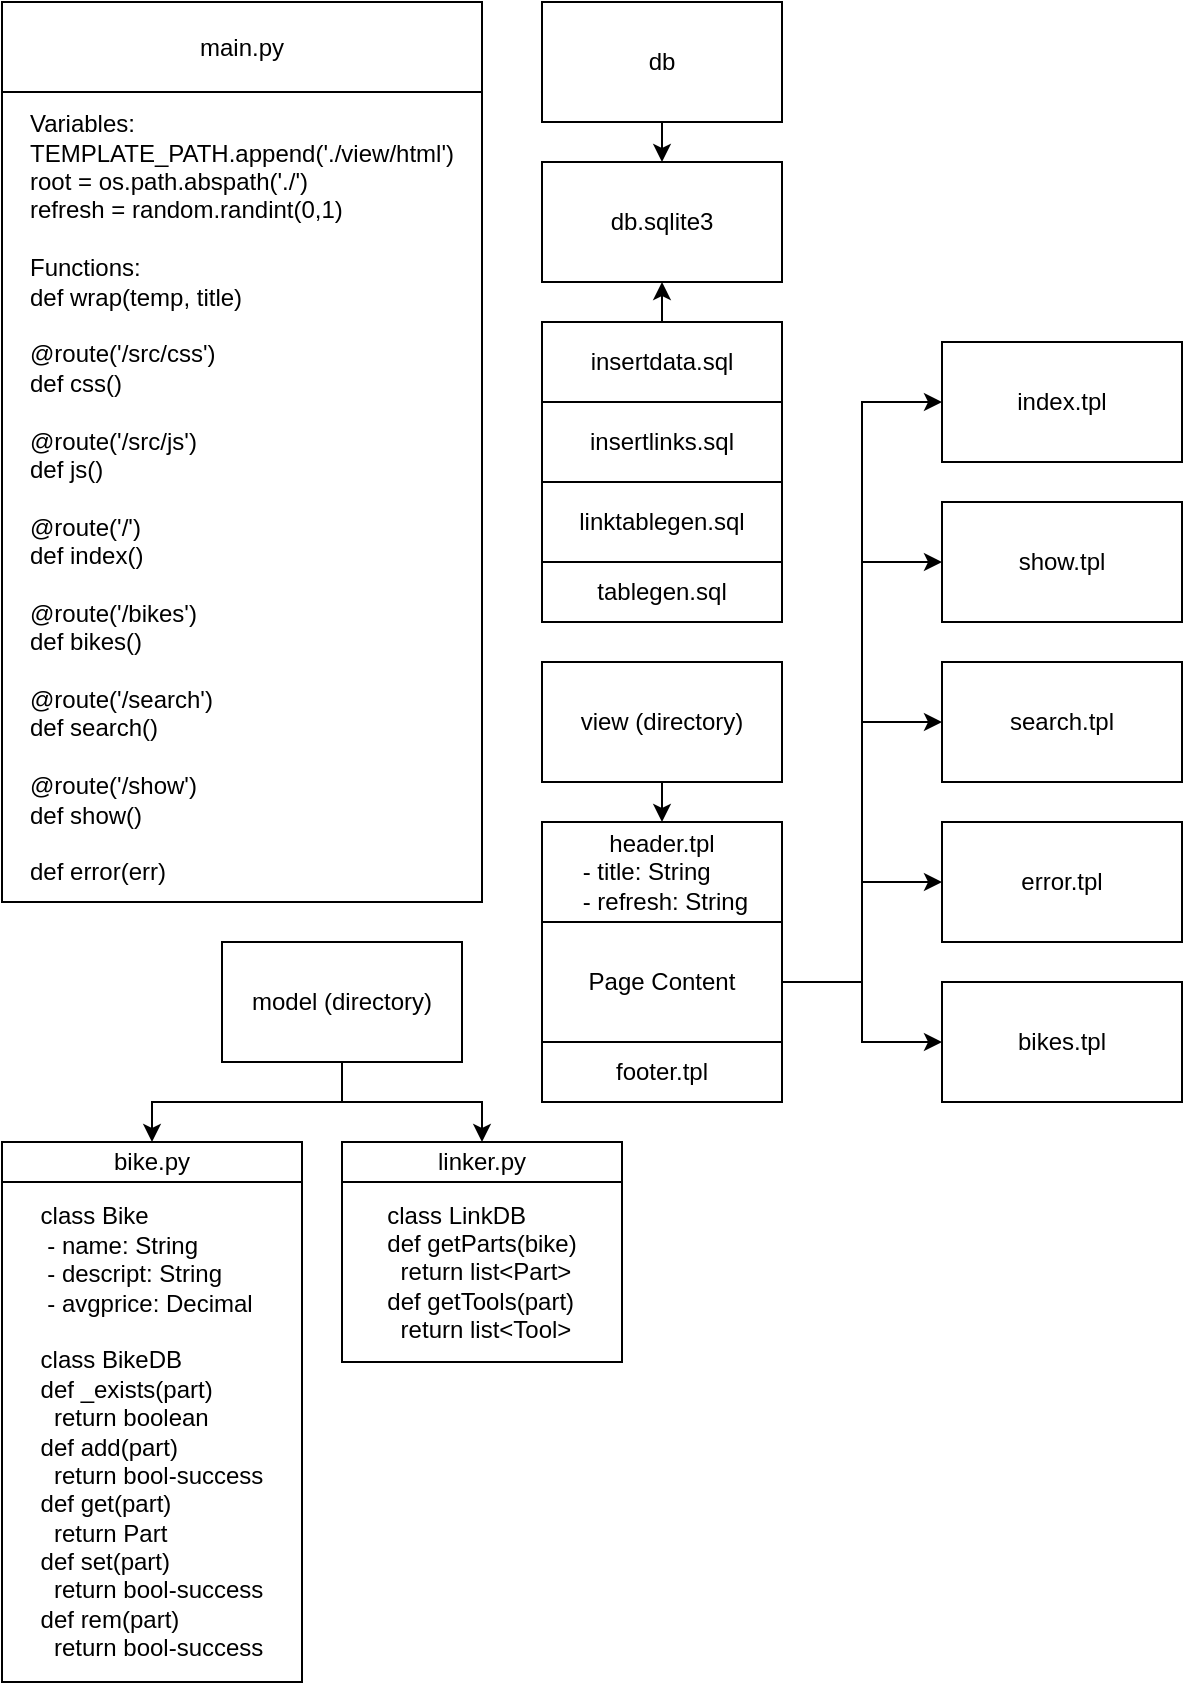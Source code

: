<mxfile version="10.6.0" type="github"><diagram id="kh60XYbG8YRJLqXN85FN" name="Page-1"><mxGraphModel dx="990" dy="464" grid="1" gridSize="10" guides="1" tooltips="1" connect="1" arrows="1" fold="1" page="1" pageScale="1" pageWidth="850" pageHeight="1100" math="0" shadow="0"><root><mxCell id="0"/><mxCell id="1" parent="0"/><mxCell id="qOGZ_R9-fo6YEfA-nxdU-1" value="main.py" style="rounded=0;whiteSpace=wrap;html=1;" vertex="1" parent="1"><mxGeometry x="20" y="20" width="240" height="45" as="geometry"/></mxCell><mxCell id="qOGZ_R9-fo6YEfA-nxdU-2" value="db.sqlite3" style="rounded=0;whiteSpace=wrap;html=1;" vertex="1" parent="1"><mxGeometry x="290" y="100" width="120" height="60" as="geometry"/></mxCell><mxCell id="qOGZ_R9-fo6YEfA-nxdU-6" style="edgeStyle=orthogonalEdgeStyle;rounded=0;orthogonalLoop=1;jettySize=auto;html=1;exitX=0.5;exitY=1;exitDx=0;exitDy=0;entryX=0.5;entryY=0;entryDx=0;entryDy=0;" edge="1" parent="1" source="qOGZ_R9-fo6YEfA-nxdU-7" target="qOGZ_R9-fo6YEfA-nxdU-40"><mxGeometry relative="1" as="geometry"/></mxCell><mxCell id="qOGZ_R9-fo6YEfA-nxdU-45" style="edgeStyle=orthogonalEdgeStyle;rounded=0;orthogonalLoop=1;jettySize=auto;html=1;exitX=0.5;exitY=1;exitDx=0;exitDy=0;" edge="1" parent="1" source="qOGZ_R9-fo6YEfA-nxdU-7" target="qOGZ_R9-fo6YEfA-nxdU-25"><mxGeometry relative="1" as="geometry"/></mxCell><mxCell id="qOGZ_R9-fo6YEfA-nxdU-7" value="model (directory)" style="rounded=0;whiteSpace=wrap;html=1;" vertex="1" parent="1"><mxGeometry x="130" y="490" width="120" height="60" as="geometry"/></mxCell><mxCell id="qOGZ_R9-fo6YEfA-nxdU-8" style="edgeStyle=orthogonalEdgeStyle;rounded=0;orthogonalLoop=1;jettySize=auto;html=1;exitX=0.5;exitY=1;exitDx=0;exitDy=0;entryX=0.5;entryY=0;entryDx=0;entryDy=0;" edge="1" parent="1" source="qOGZ_R9-fo6YEfA-nxdU-9" target="qOGZ_R9-fo6YEfA-nxdU-2"><mxGeometry relative="1" as="geometry"/></mxCell><mxCell id="qOGZ_R9-fo6YEfA-nxdU-9" value="db" style="rounded=0;whiteSpace=wrap;html=1;" vertex="1" parent="1"><mxGeometry x="290" y="20" width="120" height="60" as="geometry"/></mxCell><mxCell id="qOGZ_R9-fo6YEfA-nxdU-10" style="edgeStyle=orthogonalEdgeStyle;rounded=0;orthogonalLoop=1;jettySize=auto;html=1;exitX=0.5;exitY=1;exitDx=0;exitDy=0;entryX=0.5;entryY=0;entryDx=0;entryDy=0;" edge="1" parent="1" source="qOGZ_R9-fo6YEfA-nxdU-11" target="qOGZ_R9-fo6YEfA-nxdU-17"><mxGeometry relative="1" as="geometry"/></mxCell><mxCell id="qOGZ_R9-fo6YEfA-nxdU-11" value="view (directory)" style="rounded=0;whiteSpace=wrap;html=1;" vertex="1" parent="1"><mxGeometry x="290" y="350" width="120" height="60" as="geometry"/></mxCell><mxCell id="qOGZ_R9-fo6YEfA-nxdU-12" style="edgeStyle=orthogonalEdgeStyle;rounded=0;orthogonalLoop=1;jettySize=auto;html=1;exitX=0.5;exitY=0;exitDx=0;exitDy=0;entryX=0.5;entryY=1;entryDx=0;entryDy=0;" edge="1" parent="1" source="qOGZ_R9-fo6YEfA-nxdU-13" target="qOGZ_R9-fo6YEfA-nxdU-2"><mxGeometry relative="1" as="geometry"/></mxCell><mxCell id="qOGZ_R9-fo6YEfA-nxdU-13" value="insertdata.sql" style="rounded=0;whiteSpace=wrap;html=1;" vertex="1" parent="1"><mxGeometry x="290" y="180" width="120" height="40" as="geometry"/></mxCell><mxCell id="qOGZ_R9-fo6YEfA-nxdU-14" value="insertlinks.sql" style="rounded=0;whiteSpace=wrap;html=1;" vertex="1" parent="1"><mxGeometry x="290" y="220" width="120" height="40" as="geometry"/></mxCell><mxCell id="qOGZ_R9-fo6YEfA-nxdU-15" value="linktablegen.sql" style="rounded=0;whiteSpace=wrap;html=1;" vertex="1" parent="1"><mxGeometry x="290" y="260" width="120" height="40" as="geometry"/></mxCell><mxCell id="qOGZ_R9-fo6YEfA-nxdU-16" value="tablegen.sql" style="rounded=0;whiteSpace=wrap;html=1;" vertex="1" parent="1"><mxGeometry x="290" y="300" width="120" height="30" as="geometry"/></mxCell><mxCell id="qOGZ_R9-fo6YEfA-nxdU-17" value="header.tpl&lt;br&gt;&lt;div style=&quot;text-align: left&quot;&gt;&lt;span&gt;&amp;nbsp;- title: String&lt;/span&gt;&lt;/div&gt;&lt;div style=&quot;text-align: left&quot;&gt;&lt;span&gt;&amp;nbsp;- refresh: String&lt;/span&gt;&lt;/div&gt;" style="rounded=0;whiteSpace=wrap;html=1;" vertex="1" parent="1"><mxGeometry x="290" y="430" width="120" height="50" as="geometry"/></mxCell><mxCell id="qOGZ_R9-fo6YEfA-nxdU-18" value="show.tpl" style="rounded=0;whiteSpace=wrap;html=1;" vertex="1" parent="1"><mxGeometry x="490" y="270" width="120" height="60" as="geometry"/></mxCell><mxCell id="qOGZ_R9-fo6YEfA-nxdU-19" value="search.tpl" style="rounded=0;whiteSpace=wrap;html=1;" vertex="1" parent="1"><mxGeometry x="490" y="350" width="120" height="60" as="geometry"/></mxCell><mxCell id="qOGZ_R9-fo6YEfA-nxdU-22" value="&lt;div style=&quot;text-align: left&quot;&gt;Variables:&lt;/div&gt;&lt;div style=&quot;text-align: left&quot;&gt;TEMPLATE_PATH.append('./view/html')&lt;/div&gt;&lt;div style=&quot;text-align: left&quot;&gt;root = os.path.abspath('./')&lt;/div&gt;&lt;div style=&quot;text-align: left&quot;&gt;refresh = random.randint(0,1)&lt;/div&gt;&lt;div style=&quot;text-align: left&quot;&gt;&lt;br&gt;&lt;/div&gt;&lt;div style=&quot;text-align: left&quot;&gt;Functions:&lt;/div&gt;&lt;div style=&quot;text-align: left&quot;&gt;&lt;div&gt;def wrap(temp, title)&lt;/div&gt;&lt;div&gt;&lt;br&gt;&lt;/div&gt;&lt;div&gt;@route('/src/css')&lt;/div&gt;&lt;div&gt;def css()&lt;/div&gt;&lt;div&gt;&lt;br&gt;&lt;/div&gt;&lt;div&gt;@route('/src/js')&lt;/div&gt;&lt;div&gt;def js()&lt;/div&gt;&lt;div&gt;&lt;br&gt;&lt;/div&gt;&lt;div&gt;@route('/')&lt;/div&gt;&lt;div&gt;def index()&lt;/div&gt;&lt;div&gt;&lt;br&gt;&lt;/div&gt;&lt;div&gt;@route('/bikes')&lt;/div&gt;&lt;div&gt;def bikes()&lt;/div&gt;&lt;div&gt;&lt;br&gt;&lt;/div&gt;&lt;div&gt;@route('/search')&lt;/div&gt;&lt;div&gt;def search()&lt;/div&gt;&lt;div&gt;&lt;br&gt;&lt;/div&gt;&lt;div&gt;@route('/show')&lt;/div&gt;&lt;div&gt;def show()&lt;/div&gt;&lt;div&gt;&lt;br&gt;&lt;/div&gt;&lt;div&gt;def error(err)&lt;/div&gt;&lt;/div&gt;" style="rounded=0;whiteSpace=wrap;html=1;" vertex="1" parent="1"><mxGeometry x="20" y="65" width="240" height="405" as="geometry"/></mxCell><mxCell id="qOGZ_R9-fo6YEfA-nxdU-25" value="bike.py&lt;br&gt;" style="rounded=0;whiteSpace=wrap;html=1;" vertex="1" parent="1"><mxGeometry x="20" y="590" width="150" height="20" as="geometry"/></mxCell><mxCell id="qOGZ_R9-fo6YEfA-nxdU-28" value="&lt;div style=&quot;text-align: left&quot;&gt;&lt;br&gt;&lt;/div&gt;&lt;div style=&quot;text-align: left&quot;&gt;class Bike&lt;/div&gt;&lt;div&gt;&lt;div style=&quot;text-align: left&quot;&gt;&amp;nbsp;- name: String&lt;/div&gt;&lt;div style=&quot;text-align: left&quot;&gt;&amp;nbsp;- descript: String&lt;/div&gt;&lt;div style=&quot;text-align: left&quot;&gt;&amp;nbsp;- avgprice: Decimal&lt;/div&gt;&lt;/div&gt;&lt;div&gt;&lt;div&gt;&lt;div style=&quot;text-align: left&quot;&gt;&lt;br&gt;&lt;/div&gt;&lt;div style=&quot;text-align: left&quot;&gt;class BikeDB&lt;/div&gt;&lt;div&gt;&lt;div style=&quot;text-align: left&quot;&gt;def _exists(part)&lt;/div&gt;&lt;div style=&quot;text-align: left&quot;&gt;&amp;nbsp; return boolean&lt;/div&gt;&lt;div style=&quot;text-align: left&quot;&gt;def add(part)&lt;/div&gt;&lt;div style=&quot;text-align: left&quot;&gt;&amp;nbsp; return bool-success&lt;/div&gt;&lt;div style=&quot;text-align: left&quot;&gt;def get(part)&lt;/div&gt;&lt;div style=&quot;text-align: left&quot;&gt;&amp;nbsp; return Part&lt;/div&gt;&lt;div style=&quot;text-align: left&quot;&gt;def set(part)&lt;/div&gt;&lt;div style=&quot;text-align: left&quot;&gt;&amp;nbsp; return bool-success&lt;/div&gt;&lt;div style=&quot;text-align: left&quot;&gt;def rem(part)&lt;/div&gt;&lt;div style=&quot;text-align: left&quot;&gt;&amp;nbsp; return bool-success&lt;/div&gt;&lt;/div&gt;&lt;/div&gt;&lt;/div&gt;&lt;div style=&quot;text-align: left&quot;&gt;&lt;br&gt;&lt;/div&gt;" style="rounded=0;whiteSpace=wrap;html=1;" vertex="1" parent="1"><mxGeometry x="20" y="610" width="150" height="250" as="geometry"/></mxCell><mxCell id="qOGZ_R9-fo6YEfA-nxdU-29" value="footer.tpl" style="rounded=0;whiteSpace=wrap;html=1;" vertex="1" parent="1"><mxGeometry x="290" y="540" width="120" height="30" as="geometry"/></mxCell><mxCell id="qOGZ_R9-fo6YEfA-nxdU-30" style="edgeStyle=orthogonalEdgeStyle;rounded=0;orthogonalLoop=1;jettySize=auto;html=1;exitX=1;exitY=0.5;exitDx=0;exitDy=0;entryX=0;entryY=0.5;entryDx=0;entryDy=0;" edge="1" parent="1" source="qOGZ_R9-fo6YEfA-nxdU-38" target="qOGZ_R9-fo6YEfA-nxdU-39"><mxGeometry relative="1" as="geometry"/></mxCell><mxCell id="qOGZ_R9-fo6YEfA-nxdU-31" style="edgeStyle=orthogonalEdgeStyle;rounded=0;orthogonalLoop=1;jettySize=auto;html=1;exitX=1;exitY=0.5;exitDx=0;exitDy=0;entryX=0;entryY=0.5;entryDx=0;entryDy=0;" edge="1" parent="1" source="qOGZ_R9-fo6YEfA-nxdU-38" target="qOGZ_R9-fo6YEfA-nxdU-18"><mxGeometry relative="1" as="geometry"/></mxCell><mxCell id="qOGZ_R9-fo6YEfA-nxdU-32" style="edgeStyle=orthogonalEdgeStyle;rounded=0;orthogonalLoop=1;jettySize=auto;html=1;exitX=1;exitY=0.5;exitDx=0;exitDy=0;entryX=0;entryY=0.5;entryDx=0;entryDy=0;" edge="1" parent="1" source="qOGZ_R9-fo6YEfA-nxdU-38" target="qOGZ_R9-fo6YEfA-nxdU-19"><mxGeometry relative="1" as="geometry"/></mxCell><mxCell id="qOGZ_R9-fo6YEfA-nxdU-35" style="edgeStyle=orthogonalEdgeStyle;rounded=0;orthogonalLoop=1;jettySize=auto;html=1;exitX=1;exitY=0.5;exitDx=0;exitDy=0;" edge="1" parent="1" source="qOGZ_R9-fo6YEfA-nxdU-38" target="qOGZ_R9-fo6YEfA-nxdU-42"><mxGeometry relative="1" as="geometry"/></mxCell><mxCell id="qOGZ_R9-fo6YEfA-nxdU-36" style="edgeStyle=orthogonalEdgeStyle;rounded=0;orthogonalLoop=1;jettySize=auto;html=1;exitX=1;exitY=0.5;exitDx=0;exitDy=0;entryX=0;entryY=0.5;entryDx=0;entryDy=0;" edge="1" parent="1" source="qOGZ_R9-fo6YEfA-nxdU-38" target="qOGZ_R9-fo6YEfA-nxdU-43"><mxGeometry relative="1" as="geometry"/></mxCell><mxCell id="qOGZ_R9-fo6YEfA-nxdU-38" value="Page Content" style="rounded=0;whiteSpace=wrap;html=1;" vertex="1" parent="1"><mxGeometry x="290" y="480" width="120" height="60" as="geometry"/></mxCell><mxCell id="qOGZ_R9-fo6YEfA-nxdU-39" value="index.tpl" style="rounded=0;whiteSpace=wrap;html=1;" vertex="1" parent="1"><mxGeometry x="490" y="190" width="120" height="60" as="geometry"/></mxCell><mxCell id="qOGZ_R9-fo6YEfA-nxdU-40" value="linker.py&lt;br&gt;" style="rounded=0;whiteSpace=wrap;html=1;" vertex="1" parent="1"><mxGeometry x="190" y="590" width="140" height="20" as="geometry"/></mxCell><mxCell id="qOGZ_R9-fo6YEfA-nxdU-41" value="&lt;div style=&quot;text-align: left&quot;&gt;class LinkDB&lt;/div&gt;&lt;div style=&quot;text-align: left&quot;&gt;def getParts(bike)&lt;/div&gt;&lt;div style=&quot;text-align: left&quot;&gt;&amp;nbsp; return list&amp;lt;Part&amp;gt;&lt;/div&gt;&lt;div style=&quot;text-align: left&quot;&gt;def getTools(part)&lt;/div&gt;&lt;div style=&quot;text-align: left&quot;&gt;&amp;nbsp; return list&amp;lt;Tool&amp;gt;&lt;/div&gt;" style="rounded=0;whiteSpace=wrap;html=1;" vertex="1" parent="1"><mxGeometry x="190" y="610" width="140" height="90" as="geometry"/></mxCell><mxCell id="qOGZ_R9-fo6YEfA-nxdU-42" value="error.tpl" style="rounded=0;whiteSpace=wrap;html=1;" vertex="1" parent="1"><mxGeometry x="490" y="430" width="120" height="60" as="geometry"/></mxCell><mxCell id="qOGZ_R9-fo6YEfA-nxdU-43" value="bikes.tpl" style="rounded=0;whiteSpace=wrap;html=1;" vertex="1" parent="1"><mxGeometry x="490" y="510" width="120" height="60" as="geometry"/></mxCell></root></mxGraphModel></diagram></mxfile>